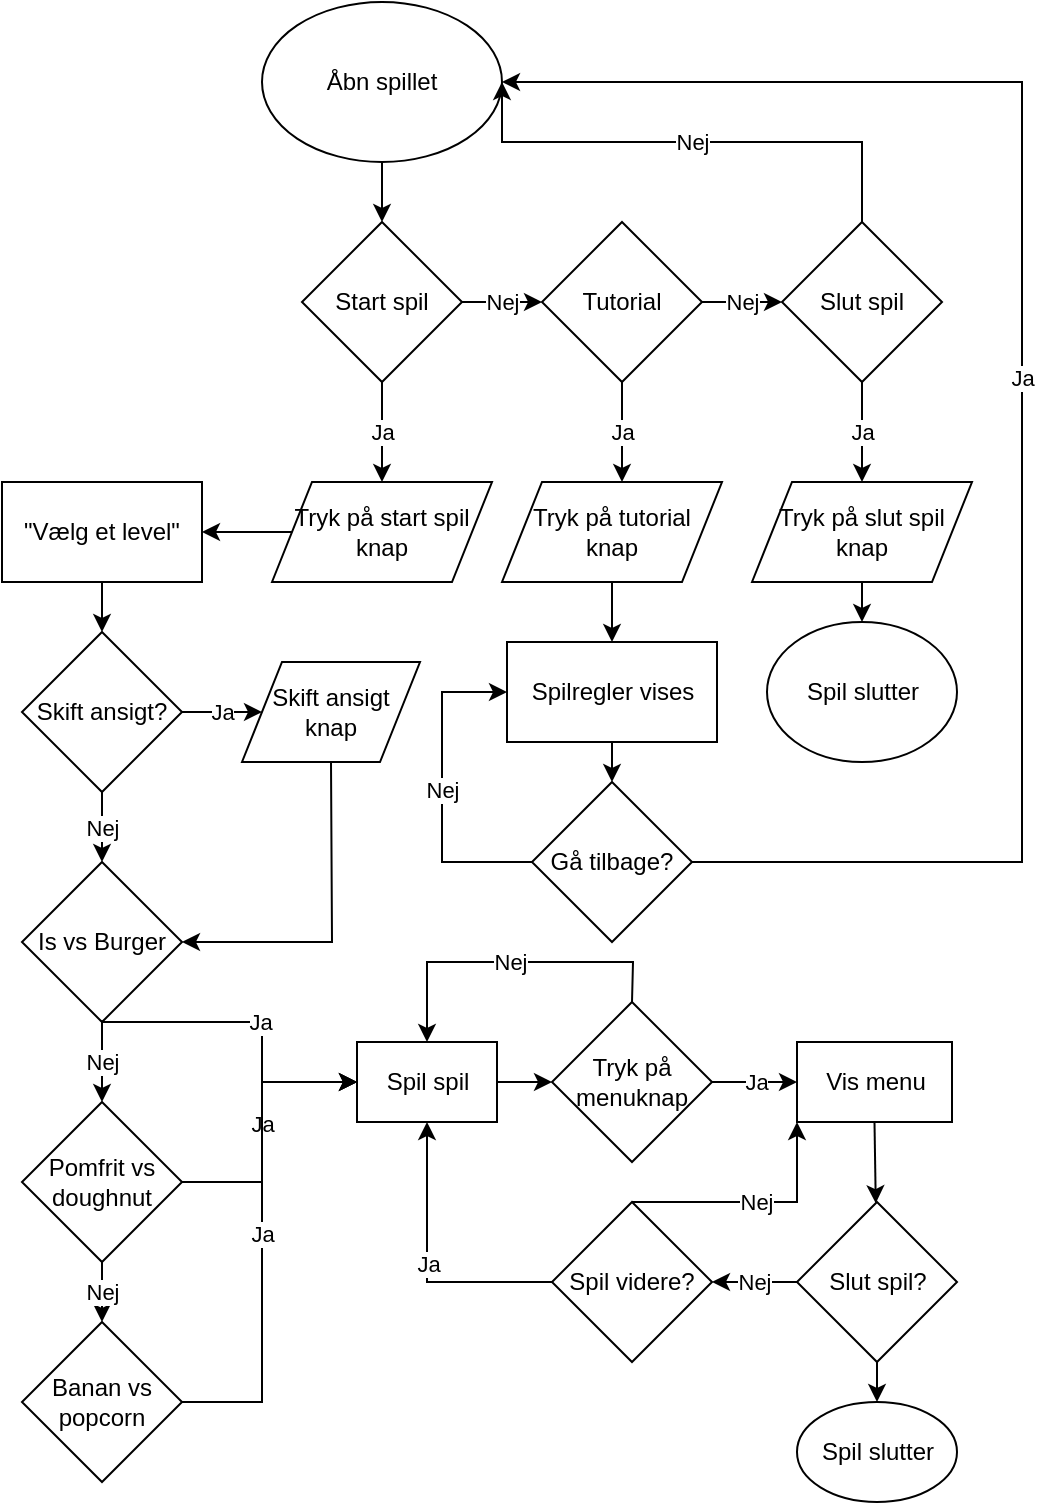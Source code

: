 <mxfile version="24.4.0" type="device">
  <diagram name="Side-1" id="JZsY14V3T5-fmhvASPwl">
    <mxGraphModel dx="934" dy="601" grid="1" gridSize="10" guides="1" tooltips="1" connect="1" arrows="1" fold="1" page="1" pageScale="1" pageWidth="827" pageHeight="1169" math="0" shadow="0">
      <root>
        <mxCell id="0" />
        <mxCell id="1" parent="0" />
        <mxCell id="0H1u7QzUPN0gzGXx8DYW-1" value="Åbn spillet" style="ellipse;whiteSpace=wrap;html=1;" vertex="1" parent="1">
          <mxGeometry x="350" y="230" width="120" height="80" as="geometry" />
        </mxCell>
        <mxCell id="0H1u7QzUPN0gzGXx8DYW-2" value="Start spil" style="rhombus;whiteSpace=wrap;html=1;" vertex="1" parent="1">
          <mxGeometry x="370" y="340" width="80" height="80" as="geometry" />
        </mxCell>
        <mxCell id="0H1u7QzUPN0gzGXx8DYW-3" value="Tutorial" style="rhombus;whiteSpace=wrap;html=1;" vertex="1" parent="1">
          <mxGeometry x="490" y="340" width="80" height="80" as="geometry" />
        </mxCell>
        <mxCell id="0H1u7QzUPN0gzGXx8DYW-4" value="Slut spil" style="rhombus;whiteSpace=wrap;html=1;" vertex="1" parent="1">
          <mxGeometry x="610" y="340" width="80" height="80" as="geometry" />
        </mxCell>
        <mxCell id="0H1u7QzUPN0gzGXx8DYW-8" value="" style="endArrow=classic;html=1;rounded=0;exitX=0.5;exitY=1;exitDx=0;exitDy=0;" edge="1" parent="1" source="0H1u7QzUPN0gzGXx8DYW-1">
          <mxGeometry width="50" height="50" relative="1" as="geometry">
            <mxPoint x="380" y="420" as="sourcePoint" />
            <mxPoint x="410" y="340" as="targetPoint" />
          </mxGeometry>
        </mxCell>
        <mxCell id="0H1u7QzUPN0gzGXx8DYW-9" value="Ja" style="endArrow=classic;html=1;rounded=0;exitX=0.5;exitY=1;exitDx=0;exitDy=0;" edge="1" parent="1" source="0H1u7QzUPN0gzGXx8DYW-2">
          <mxGeometry width="50" height="50" relative="1" as="geometry">
            <mxPoint x="390" y="420" as="sourcePoint" />
            <mxPoint x="410" y="470" as="targetPoint" />
          </mxGeometry>
        </mxCell>
        <mxCell id="0H1u7QzUPN0gzGXx8DYW-10" value="Nej" style="endArrow=classic;html=1;rounded=0;exitX=1;exitY=0.5;exitDx=0;exitDy=0;entryX=0;entryY=0.5;entryDx=0;entryDy=0;" edge="1" parent="1" source="0H1u7QzUPN0gzGXx8DYW-2" target="0H1u7QzUPN0gzGXx8DYW-3">
          <mxGeometry width="50" height="50" relative="1" as="geometry">
            <mxPoint x="390" y="420" as="sourcePoint" />
            <mxPoint x="440" y="370" as="targetPoint" />
          </mxGeometry>
        </mxCell>
        <mxCell id="0H1u7QzUPN0gzGXx8DYW-11" value="Ja" style="endArrow=classic;html=1;rounded=0;exitX=0.5;exitY=1;exitDx=0;exitDy=0;" edge="1" parent="1" source="0H1u7QzUPN0gzGXx8DYW-3">
          <mxGeometry width="50" height="50" relative="1" as="geometry">
            <mxPoint x="510" y="400" as="sourcePoint" />
            <mxPoint x="530" y="470" as="targetPoint" />
          </mxGeometry>
        </mxCell>
        <mxCell id="0H1u7QzUPN0gzGXx8DYW-12" value="Nej" style="endArrow=classic;html=1;rounded=0;exitX=1;exitY=0.5;exitDx=0;exitDy=0;entryX=0;entryY=0.5;entryDx=0;entryDy=0;" edge="1" parent="1" source="0H1u7QzUPN0gzGXx8DYW-3" target="0H1u7QzUPN0gzGXx8DYW-4">
          <mxGeometry width="50" height="50" relative="1" as="geometry">
            <mxPoint x="510" y="400" as="sourcePoint" />
            <mxPoint x="610" y="380" as="targetPoint" />
          </mxGeometry>
        </mxCell>
        <mxCell id="0H1u7QzUPN0gzGXx8DYW-14" value="Tryk på start spil knap" style="shape=parallelogram;perimeter=parallelogramPerimeter;whiteSpace=wrap;html=1;fixedSize=1;" vertex="1" parent="1">
          <mxGeometry x="355" y="470" width="110" height="50" as="geometry" />
        </mxCell>
        <mxCell id="0H1u7QzUPN0gzGXx8DYW-15" value="Tryk på tutorial knap" style="shape=parallelogram;perimeter=parallelogramPerimeter;whiteSpace=wrap;html=1;fixedSize=1;" vertex="1" parent="1">
          <mxGeometry x="470" y="470" width="110" height="50" as="geometry" />
        </mxCell>
        <mxCell id="0H1u7QzUPN0gzGXx8DYW-16" value="Tryk på slut spil knap" style="shape=parallelogram;perimeter=parallelogramPerimeter;whiteSpace=wrap;html=1;fixedSize=1;" vertex="1" parent="1">
          <mxGeometry x="595" y="470" width="110" height="50" as="geometry" />
        </mxCell>
        <mxCell id="0H1u7QzUPN0gzGXx8DYW-17" value="Ja" style="endArrow=classic;html=1;rounded=0;exitX=0.5;exitY=1;exitDx=0;exitDy=0;" edge="1" parent="1" source="0H1u7QzUPN0gzGXx8DYW-4" target="0H1u7QzUPN0gzGXx8DYW-16">
          <mxGeometry width="50" height="50" relative="1" as="geometry">
            <mxPoint x="540" y="480" as="sourcePoint" />
            <mxPoint x="590" y="430" as="targetPoint" />
          </mxGeometry>
        </mxCell>
        <mxCell id="0H1u7QzUPN0gzGXx8DYW-18" value="Spilregler vises" style="rounded=0;whiteSpace=wrap;html=1;" vertex="1" parent="1">
          <mxGeometry x="472.5" y="550" width="105" height="50" as="geometry" />
        </mxCell>
        <mxCell id="0H1u7QzUPN0gzGXx8DYW-19" value="" style="endArrow=classic;html=1;rounded=0;exitX=0.5;exitY=1;exitDx=0;exitDy=0;entryX=0.5;entryY=0;entryDx=0;entryDy=0;" edge="1" parent="1" source="0H1u7QzUPN0gzGXx8DYW-15" target="0H1u7QzUPN0gzGXx8DYW-18">
          <mxGeometry width="50" height="50" relative="1" as="geometry">
            <mxPoint x="540" y="530" as="sourcePoint" />
            <mxPoint x="590" y="480" as="targetPoint" />
          </mxGeometry>
        </mxCell>
        <mxCell id="0H1u7QzUPN0gzGXx8DYW-21" value="Gå tilbage?" style="rhombus;whiteSpace=wrap;html=1;" vertex="1" parent="1">
          <mxGeometry x="485" y="620" width="80" height="80" as="geometry" />
        </mxCell>
        <mxCell id="0H1u7QzUPN0gzGXx8DYW-22" value="" style="endArrow=classic;html=1;rounded=0;exitX=0.5;exitY=1;exitDx=0;exitDy=0;entryX=0.5;entryY=0;entryDx=0;entryDy=0;" edge="1" parent="1" source="0H1u7QzUPN0gzGXx8DYW-18" target="0H1u7QzUPN0gzGXx8DYW-21">
          <mxGeometry width="50" height="50" relative="1" as="geometry">
            <mxPoint x="540" y="580" as="sourcePoint" />
            <mxPoint x="590" y="530" as="targetPoint" />
          </mxGeometry>
        </mxCell>
        <mxCell id="0H1u7QzUPN0gzGXx8DYW-23" value="Ja" style="endArrow=classic;html=1;rounded=0;exitX=1;exitY=0.5;exitDx=0;exitDy=0;entryX=1;entryY=0.5;entryDx=0;entryDy=0;" edge="1" parent="1" source="0H1u7QzUPN0gzGXx8DYW-21" target="0H1u7QzUPN0gzGXx8DYW-1">
          <mxGeometry width="50" height="50" relative="1" as="geometry">
            <mxPoint x="540" y="580" as="sourcePoint" />
            <mxPoint x="800" y="440" as="targetPoint" />
            <Array as="points">
              <mxPoint x="730" y="660" />
              <mxPoint x="730" y="270" />
            </Array>
          </mxGeometry>
        </mxCell>
        <mxCell id="0H1u7QzUPN0gzGXx8DYW-24" value="Nej" style="endArrow=classic;html=1;rounded=0;exitX=0.5;exitY=0;exitDx=0;exitDy=0;entryX=1;entryY=0.5;entryDx=0;entryDy=0;" edge="1" parent="1" source="0H1u7QzUPN0gzGXx8DYW-4" target="0H1u7QzUPN0gzGXx8DYW-1">
          <mxGeometry width="50" height="50" relative="1" as="geometry">
            <mxPoint x="520" y="520" as="sourcePoint" />
            <mxPoint x="570" y="470" as="targetPoint" />
            <Array as="points">
              <mxPoint x="650" y="300" />
              <mxPoint x="470" y="300" />
            </Array>
          </mxGeometry>
        </mxCell>
        <mxCell id="0H1u7QzUPN0gzGXx8DYW-25" value="Spil slutter" style="ellipse;whiteSpace=wrap;html=1;" vertex="1" parent="1">
          <mxGeometry x="602.5" y="540" width="95" height="70" as="geometry" />
        </mxCell>
        <mxCell id="0H1u7QzUPN0gzGXx8DYW-26" value="" style="endArrow=classic;html=1;rounded=0;entryX=0.5;entryY=0;entryDx=0;entryDy=0;exitX=0.5;exitY=1;exitDx=0;exitDy=0;" edge="1" parent="1" source="0H1u7QzUPN0gzGXx8DYW-16" target="0H1u7QzUPN0gzGXx8DYW-25">
          <mxGeometry width="50" height="50" relative="1" as="geometry">
            <mxPoint x="520" y="520" as="sourcePoint" />
            <mxPoint x="570" y="470" as="targetPoint" />
          </mxGeometry>
        </mxCell>
        <mxCell id="0H1u7QzUPN0gzGXx8DYW-27" value="Nej" style="endArrow=classic;html=1;rounded=0;exitX=0;exitY=0.5;exitDx=0;exitDy=0;entryX=0;entryY=0.5;entryDx=0;entryDy=0;" edge="1" parent="1" source="0H1u7QzUPN0gzGXx8DYW-21" target="0H1u7QzUPN0gzGXx8DYW-18">
          <mxGeometry width="50" height="50" relative="1" as="geometry">
            <mxPoint x="520" y="580" as="sourcePoint" />
            <mxPoint x="440" y="620" as="targetPoint" />
            <Array as="points">
              <mxPoint x="440" y="660" />
              <mxPoint x="440" y="575" />
            </Array>
          </mxGeometry>
        </mxCell>
        <mxCell id="0H1u7QzUPN0gzGXx8DYW-28" value="Is vs Burger" style="rhombus;whiteSpace=wrap;html=1;" vertex="1" parent="1">
          <mxGeometry x="230" y="660" width="80" height="80" as="geometry" />
        </mxCell>
        <mxCell id="0H1u7QzUPN0gzGXx8DYW-29" value="&quot;Vælg et level&quot;" style="rounded=0;whiteSpace=wrap;html=1;" vertex="1" parent="1">
          <mxGeometry x="220" y="470" width="100" height="50" as="geometry" />
        </mxCell>
        <mxCell id="0H1u7QzUPN0gzGXx8DYW-30" value="" style="endArrow=classic;html=1;rounded=0;exitX=0;exitY=0.5;exitDx=0;exitDy=0;entryX=1;entryY=0.5;entryDx=0;entryDy=0;" edge="1" parent="1" source="0H1u7QzUPN0gzGXx8DYW-14" target="0H1u7QzUPN0gzGXx8DYW-29">
          <mxGeometry width="50" height="50" relative="1" as="geometry">
            <mxPoint x="440" y="520" as="sourcePoint" />
            <mxPoint x="490" y="470" as="targetPoint" />
          </mxGeometry>
        </mxCell>
        <mxCell id="0H1u7QzUPN0gzGXx8DYW-31" value="" style="endArrow=classic;html=1;rounded=0;exitX=0.5;exitY=1;exitDx=0;exitDy=0;entryX=0.5;entryY=0;entryDx=0;entryDy=0;" edge="1" parent="1" source="0H1u7QzUPN0gzGXx8DYW-29" target="0H1u7QzUPN0gzGXx8DYW-36">
          <mxGeometry width="50" height="50" relative="1" as="geometry">
            <mxPoint x="410" y="580" as="sourcePoint" />
            <mxPoint x="460" y="530" as="targetPoint" />
          </mxGeometry>
        </mxCell>
        <mxCell id="0H1u7QzUPN0gzGXx8DYW-32" value="Nej" style="endArrow=classic;html=1;rounded=0;exitX=0.5;exitY=1;exitDx=0;exitDy=0;" edge="1" parent="1" source="0H1u7QzUPN0gzGXx8DYW-28" target="0H1u7QzUPN0gzGXx8DYW-33">
          <mxGeometry width="50" height="50" relative="1" as="geometry">
            <mxPoint x="430" y="780" as="sourcePoint" />
            <mxPoint x="270" y="780" as="targetPoint" />
          </mxGeometry>
        </mxCell>
        <mxCell id="0H1u7QzUPN0gzGXx8DYW-33" value="Pomfrit vs doughnut" style="rhombus;whiteSpace=wrap;html=1;" vertex="1" parent="1">
          <mxGeometry x="230" y="780" width="80" height="80" as="geometry" />
        </mxCell>
        <mxCell id="0H1u7QzUPN0gzGXx8DYW-34" value="Nej" style="endArrow=classic;html=1;rounded=0;exitX=0.5;exitY=1;exitDx=0;exitDy=0;" edge="1" parent="1" source="0H1u7QzUPN0gzGXx8DYW-33" target="0H1u7QzUPN0gzGXx8DYW-35">
          <mxGeometry width="50" height="50" relative="1" as="geometry">
            <mxPoint x="430" y="780" as="sourcePoint" />
            <mxPoint x="270" y="900" as="targetPoint" />
          </mxGeometry>
        </mxCell>
        <mxCell id="0H1u7QzUPN0gzGXx8DYW-35" value="Banan vs popcorn" style="rhombus;whiteSpace=wrap;html=1;" vertex="1" parent="1">
          <mxGeometry x="230" y="890" width="80" height="80" as="geometry" />
        </mxCell>
        <mxCell id="0H1u7QzUPN0gzGXx8DYW-36" value="Skift ansigt?" style="rhombus;whiteSpace=wrap;html=1;" vertex="1" parent="1">
          <mxGeometry x="230" y="545" width="80" height="80" as="geometry" />
        </mxCell>
        <mxCell id="0H1u7QzUPN0gzGXx8DYW-37" value="Skift ansigt knap" style="shape=parallelogram;perimeter=parallelogramPerimeter;whiteSpace=wrap;html=1;fixedSize=1;" vertex="1" parent="1">
          <mxGeometry x="340" y="560" width="89" height="50" as="geometry" />
        </mxCell>
        <mxCell id="0H1u7QzUPN0gzGXx8DYW-38" value="Ja" style="endArrow=classic;html=1;rounded=0;exitX=1;exitY=0.5;exitDx=0;exitDy=0;entryX=0;entryY=0.5;entryDx=0;entryDy=0;" edge="1" parent="1" source="0H1u7QzUPN0gzGXx8DYW-36" target="0H1u7QzUPN0gzGXx8DYW-37">
          <mxGeometry width="50" height="50" relative="1" as="geometry">
            <mxPoint x="430" y="690" as="sourcePoint" />
            <mxPoint x="480" y="640" as="targetPoint" />
          </mxGeometry>
        </mxCell>
        <mxCell id="0H1u7QzUPN0gzGXx8DYW-39" value="Nej" style="endArrow=classic;html=1;rounded=0;exitX=0.5;exitY=1;exitDx=0;exitDy=0;entryX=0.5;entryY=0;entryDx=0;entryDy=0;" edge="1" parent="1" source="0H1u7QzUPN0gzGXx8DYW-36" target="0H1u7QzUPN0gzGXx8DYW-28">
          <mxGeometry width="50" height="50" relative="1" as="geometry">
            <mxPoint x="430" y="690" as="sourcePoint" />
            <mxPoint x="480" y="640" as="targetPoint" />
          </mxGeometry>
        </mxCell>
        <mxCell id="0H1u7QzUPN0gzGXx8DYW-40" value="" style="endArrow=classic;html=1;rounded=0;exitX=0.5;exitY=1;exitDx=0;exitDy=0;entryX=1;entryY=0.5;entryDx=0;entryDy=0;" edge="1" parent="1" source="0H1u7QzUPN0gzGXx8DYW-37" target="0H1u7QzUPN0gzGXx8DYW-28">
          <mxGeometry width="50" height="50" relative="1" as="geometry">
            <mxPoint x="430" y="790" as="sourcePoint" />
            <mxPoint x="480" y="740" as="targetPoint" />
            <Array as="points">
              <mxPoint x="385" y="700" />
            </Array>
          </mxGeometry>
        </mxCell>
        <mxCell id="0H1u7QzUPN0gzGXx8DYW-41" value="Spil spil" style="rounded=0;whiteSpace=wrap;html=1;" vertex="1" parent="1">
          <mxGeometry x="397.5" y="750" width="70" height="40" as="geometry" />
        </mxCell>
        <mxCell id="0H1u7QzUPN0gzGXx8DYW-42" value="Ja" style="endArrow=classic;html=1;rounded=0;exitX=1;exitY=0.5;exitDx=0;exitDy=0;entryX=0;entryY=0.5;entryDx=0;entryDy=0;" edge="1" parent="1" source="0H1u7QzUPN0gzGXx8DYW-33" target="0H1u7QzUPN0gzGXx8DYW-41">
          <mxGeometry width="50" height="50" relative="1" as="geometry">
            <mxPoint x="430" y="860" as="sourcePoint" />
            <mxPoint x="480" y="810" as="targetPoint" />
            <Array as="points">
              <mxPoint x="350" y="820" />
              <mxPoint x="350" y="770" />
            </Array>
          </mxGeometry>
        </mxCell>
        <mxCell id="0H1u7QzUPN0gzGXx8DYW-43" value="Ja" style="endArrow=classic;html=1;rounded=0;exitX=0.5;exitY=1;exitDx=0;exitDy=0;entryX=0;entryY=0.5;entryDx=0;entryDy=0;" edge="1" parent="1" source="0H1u7QzUPN0gzGXx8DYW-28" target="0H1u7QzUPN0gzGXx8DYW-41">
          <mxGeometry width="50" height="50" relative="1" as="geometry">
            <mxPoint x="430" y="860" as="sourcePoint" />
            <mxPoint x="480" y="810" as="targetPoint" />
            <Array as="points">
              <mxPoint x="350" y="740" />
              <mxPoint x="350" y="770" />
            </Array>
          </mxGeometry>
        </mxCell>
        <mxCell id="0H1u7QzUPN0gzGXx8DYW-44" value="Ja" style="endArrow=classic;html=1;rounded=0;exitX=1;exitY=0.5;exitDx=0;exitDy=0;entryX=0;entryY=0.5;entryDx=0;entryDy=0;" edge="1" parent="1" source="0H1u7QzUPN0gzGXx8DYW-35" target="0H1u7QzUPN0gzGXx8DYW-41">
          <mxGeometry width="50" height="50" relative="1" as="geometry">
            <mxPoint x="430" y="860" as="sourcePoint" />
            <mxPoint x="480" y="810" as="targetPoint" />
            <Array as="points">
              <mxPoint x="350" y="930" />
              <mxPoint x="350" y="770" />
            </Array>
          </mxGeometry>
        </mxCell>
        <mxCell id="0H1u7QzUPN0gzGXx8DYW-45" value="" style="endArrow=classic;html=1;rounded=0;exitX=1;exitY=0.5;exitDx=0;exitDy=0;" edge="1" parent="1" source="0H1u7QzUPN0gzGXx8DYW-41" target="0H1u7QzUPN0gzGXx8DYW-46">
          <mxGeometry width="50" height="50" relative="1" as="geometry">
            <mxPoint x="427.5" y="740" as="sourcePoint" />
            <mxPoint x="567.5" y="770" as="targetPoint" />
          </mxGeometry>
        </mxCell>
        <mxCell id="0H1u7QzUPN0gzGXx8DYW-46" value="Tryk på menuknap" style="rhombus;whiteSpace=wrap;html=1;" vertex="1" parent="1">
          <mxGeometry x="495" y="730" width="80" height="80" as="geometry" />
        </mxCell>
        <mxCell id="0H1u7QzUPN0gzGXx8DYW-47" value="Nej" style="endArrow=classic;html=1;rounded=0;exitX=0.5;exitY=0;exitDx=0;exitDy=0;entryX=0.5;entryY=0;entryDx=0;entryDy=0;" edge="1" parent="1" source="0H1u7QzUPN0gzGXx8DYW-46" target="0H1u7QzUPN0gzGXx8DYW-41">
          <mxGeometry width="50" height="50" relative="1" as="geometry">
            <mxPoint x="427.5" y="740" as="sourcePoint" />
            <mxPoint x="477.5" y="690" as="targetPoint" />
            <Array as="points">
              <mxPoint x="535.5" y="710" />
              <mxPoint x="432.5" y="710" />
            </Array>
          </mxGeometry>
        </mxCell>
        <mxCell id="0H1u7QzUPN0gzGXx8DYW-48" value="Ja" style="endArrow=classic;html=1;rounded=0;exitX=1;exitY=0.5;exitDx=0;exitDy=0;" edge="1" parent="1" source="0H1u7QzUPN0gzGXx8DYW-46" target="0H1u7QzUPN0gzGXx8DYW-49">
          <mxGeometry width="50" height="50" relative="1" as="geometry">
            <mxPoint x="497.5" y="740" as="sourcePoint" />
            <mxPoint x="597.5" y="870" as="targetPoint" />
          </mxGeometry>
        </mxCell>
        <mxCell id="0H1u7QzUPN0gzGXx8DYW-49" value="Vis menu" style="rounded=0;whiteSpace=wrap;html=1;" vertex="1" parent="1">
          <mxGeometry x="617.5" y="750" width="77.5" height="40" as="geometry" />
        </mxCell>
        <mxCell id="0H1u7QzUPN0gzGXx8DYW-50" value="" style="endArrow=classic;html=1;rounded=0;exitX=0.5;exitY=1;exitDx=0;exitDy=0;" edge="1" parent="1" source="0H1u7QzUPN0gzGXx8DYW-49" target="0H1u7QzUPN0gzGXx8DYW-51">
          <mxGeometry width="50" height="50" relative="1" as="geometry">
            <mxPoint x="497.5" y="830" as="sourcePoint" />
            <mxPoint x="656.5" y="820" as="targetPoint" />
          </mxGeometry>
        </mxCell>
        <mxCell id="0H1u7QzUPN0gzGXx8DYW-51" value="Slut spil?" style="rhombus;whiteSpace=wrap;html=1;" vertex="1" parent="1">
          <mxGeometry x="617.5" y="830" width="80" height="80" as="geometry" />
        </mxCell>
        <mxCell id="0H1u7QzUPN0gzGXx8DYW-52" value="Nej" style="endArrow=classic;html=1;rounded=0;exitX=0;exitY=0.5;exitDx=0;exitDy=0;" edge="1" parent="1" source="0H1u7QzUPN0gzGXx8DYW-51" target="0H1u7QzUPN0gzGXx8DYW-53">
          <mxGeometry width="50" height="50" relative="1" as="geometry">
            <mxPoint x="497.5" y="830" as="sourcePoint" />
            <mxPoint x="547.5" y="780" as="targetPoint" />
          </mxGeometry>
        </mxCell>
        <mxCell id="0H1u7QzUPN0gzGXx8DYW-53" value="Spil videre?" style="rhombus;whiteSpace=wrap;html=1;" vertex="1" parent="1">
          <mxGeometry x="495" y="830" width="80" height="80" as="geometry" />
        </mxCell>
        <mxCell id="0H1u7QzUPN0gzGXx8DYW-54" value="Ja" style="endArrow=classic;html=1;rounded=0;exitX=0;exitY=0.5;exitDx=0;exitDy=0;entryX=0.5;entryY=1;entryDx=0;entryDy=0;" edge="1" parent="1" source="0H1u7QzUPN0gzGXx8DYW-53" target="0H1u7QzUPN0gzGXx8DYW-41">
          <mxGeometry width="50" height="50" relative="1" as="geometry">
            <mxPoint x="497.5" y="830" as="sourcePoint" />
            <mxPoint x="547.5" y="780" as="targetPoint" />
            <Array as="points">
              <mxPoint x="432.5" y="870" />
            </Array>
          </mxGeometry>
        </mxCell>
        <mxCell id="0H1u7QzUPN0gzGXx8DYW-55" value="Nej" style="endArrow=classic;html=1;rounded=0;exitX=0.5;exitY=0;exitDx=0;exitDy=0;entryX=0;entryY=1;entryDx=0;entryDy=0;" edge="1" parent="1" source="0H1u7QzUPN0gzGXx8DYW-53" target="0H1u7QzUPN0gzGXx8DYW-49">
          <mxGeometry width="50" height="50" relative="1" as="geometry">
            <mxPoint x="497.5" y="830" as="sourcePoint" />
            <mxPoint x="547.5" y="780" as="targetPoint" />
            <Array as="points">
              <mxPoint x="617.5" y="830" />
            </Array>
          </mxGeometry>
        </mxCell>
        <mxCell id="0H1u7QzUPN0gzGXx8DYW-56" value="" style="endArrow=classic;html=1;rounded=0;exitX=0.5;exitY=1;exitDx=0;exitDy=0;" edge="1" parent="1" source="0H1u7QzUPN0gzGXx8DYW-51" target="0H1u7QzUPN0gzGXx8DYW-57">
          <mxGeometry width="50" height="50" relative="1" as="geometry">
            <mxPoint x="497.5" y="890" as="sourcePoint" />
            <mxPoint x="657.5" y="950" as="targetPoint" />
          </mxGeometry>
        </mxCell>
        <mxCell id="0H1u7QzUPN0gzGXx8DYW-57" value="Spil slutter" style="ellipse;whiteSpace=wrap;html=1;" vertex="1" parent="1">
          <mxGeometry x="617.5" y="930" width="80" height="50" as="geometry" />
        </mxCell>
      </root>
    </mxGraphModel>
  </diagram>
</mxfile>
